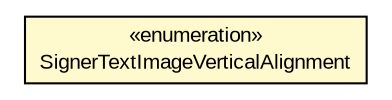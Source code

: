 #!/usr/local/bin/dot
#
# Class diagram 
# Generated by UMLGraph version R5_6-24-gf6e263 (http://www.umlgraph.org/)
#

digraph G {
	edge [fontname="arial",fontsize=10,labelfontname="arial",labelfontsize=10];
	node [fontname="arial",fontsize=10,shape=plaintext];
	nodesep=0.25;
	ranksep=0.5;
	// eu.europa.esig.dss.pades.SignatureImageParameters.SignerTextImageVerticalAlignment
	c621896 [label=<<table title="eu.europa.esig.dss.pades.SignatureImageParameters.SignerTextImageVerticalAlignment" border="0" cellborder="1" cellspacing="0" cellpadding="2" port="p" bgcolor="lemonChiffon" href="./SignatureImageParameters.SignerTextImageVerticalAlignment.html">
		<tr><td><table border="0" cellspacing="0" cellpadding="1">
<tr><td align="center" balign="center"> &#171;enumeration&#187; </td></tr>
<tr><td align="center" balign="center"> SignerTextImageVerticalAlignment </td></tr>
		</table></td></tr>
		</table>>, URL="./SignatureImageParameters.SignerTextImageVerticalAlignment.html", fontname="arial", fontcolor="black", fontsize=10.0];
}

